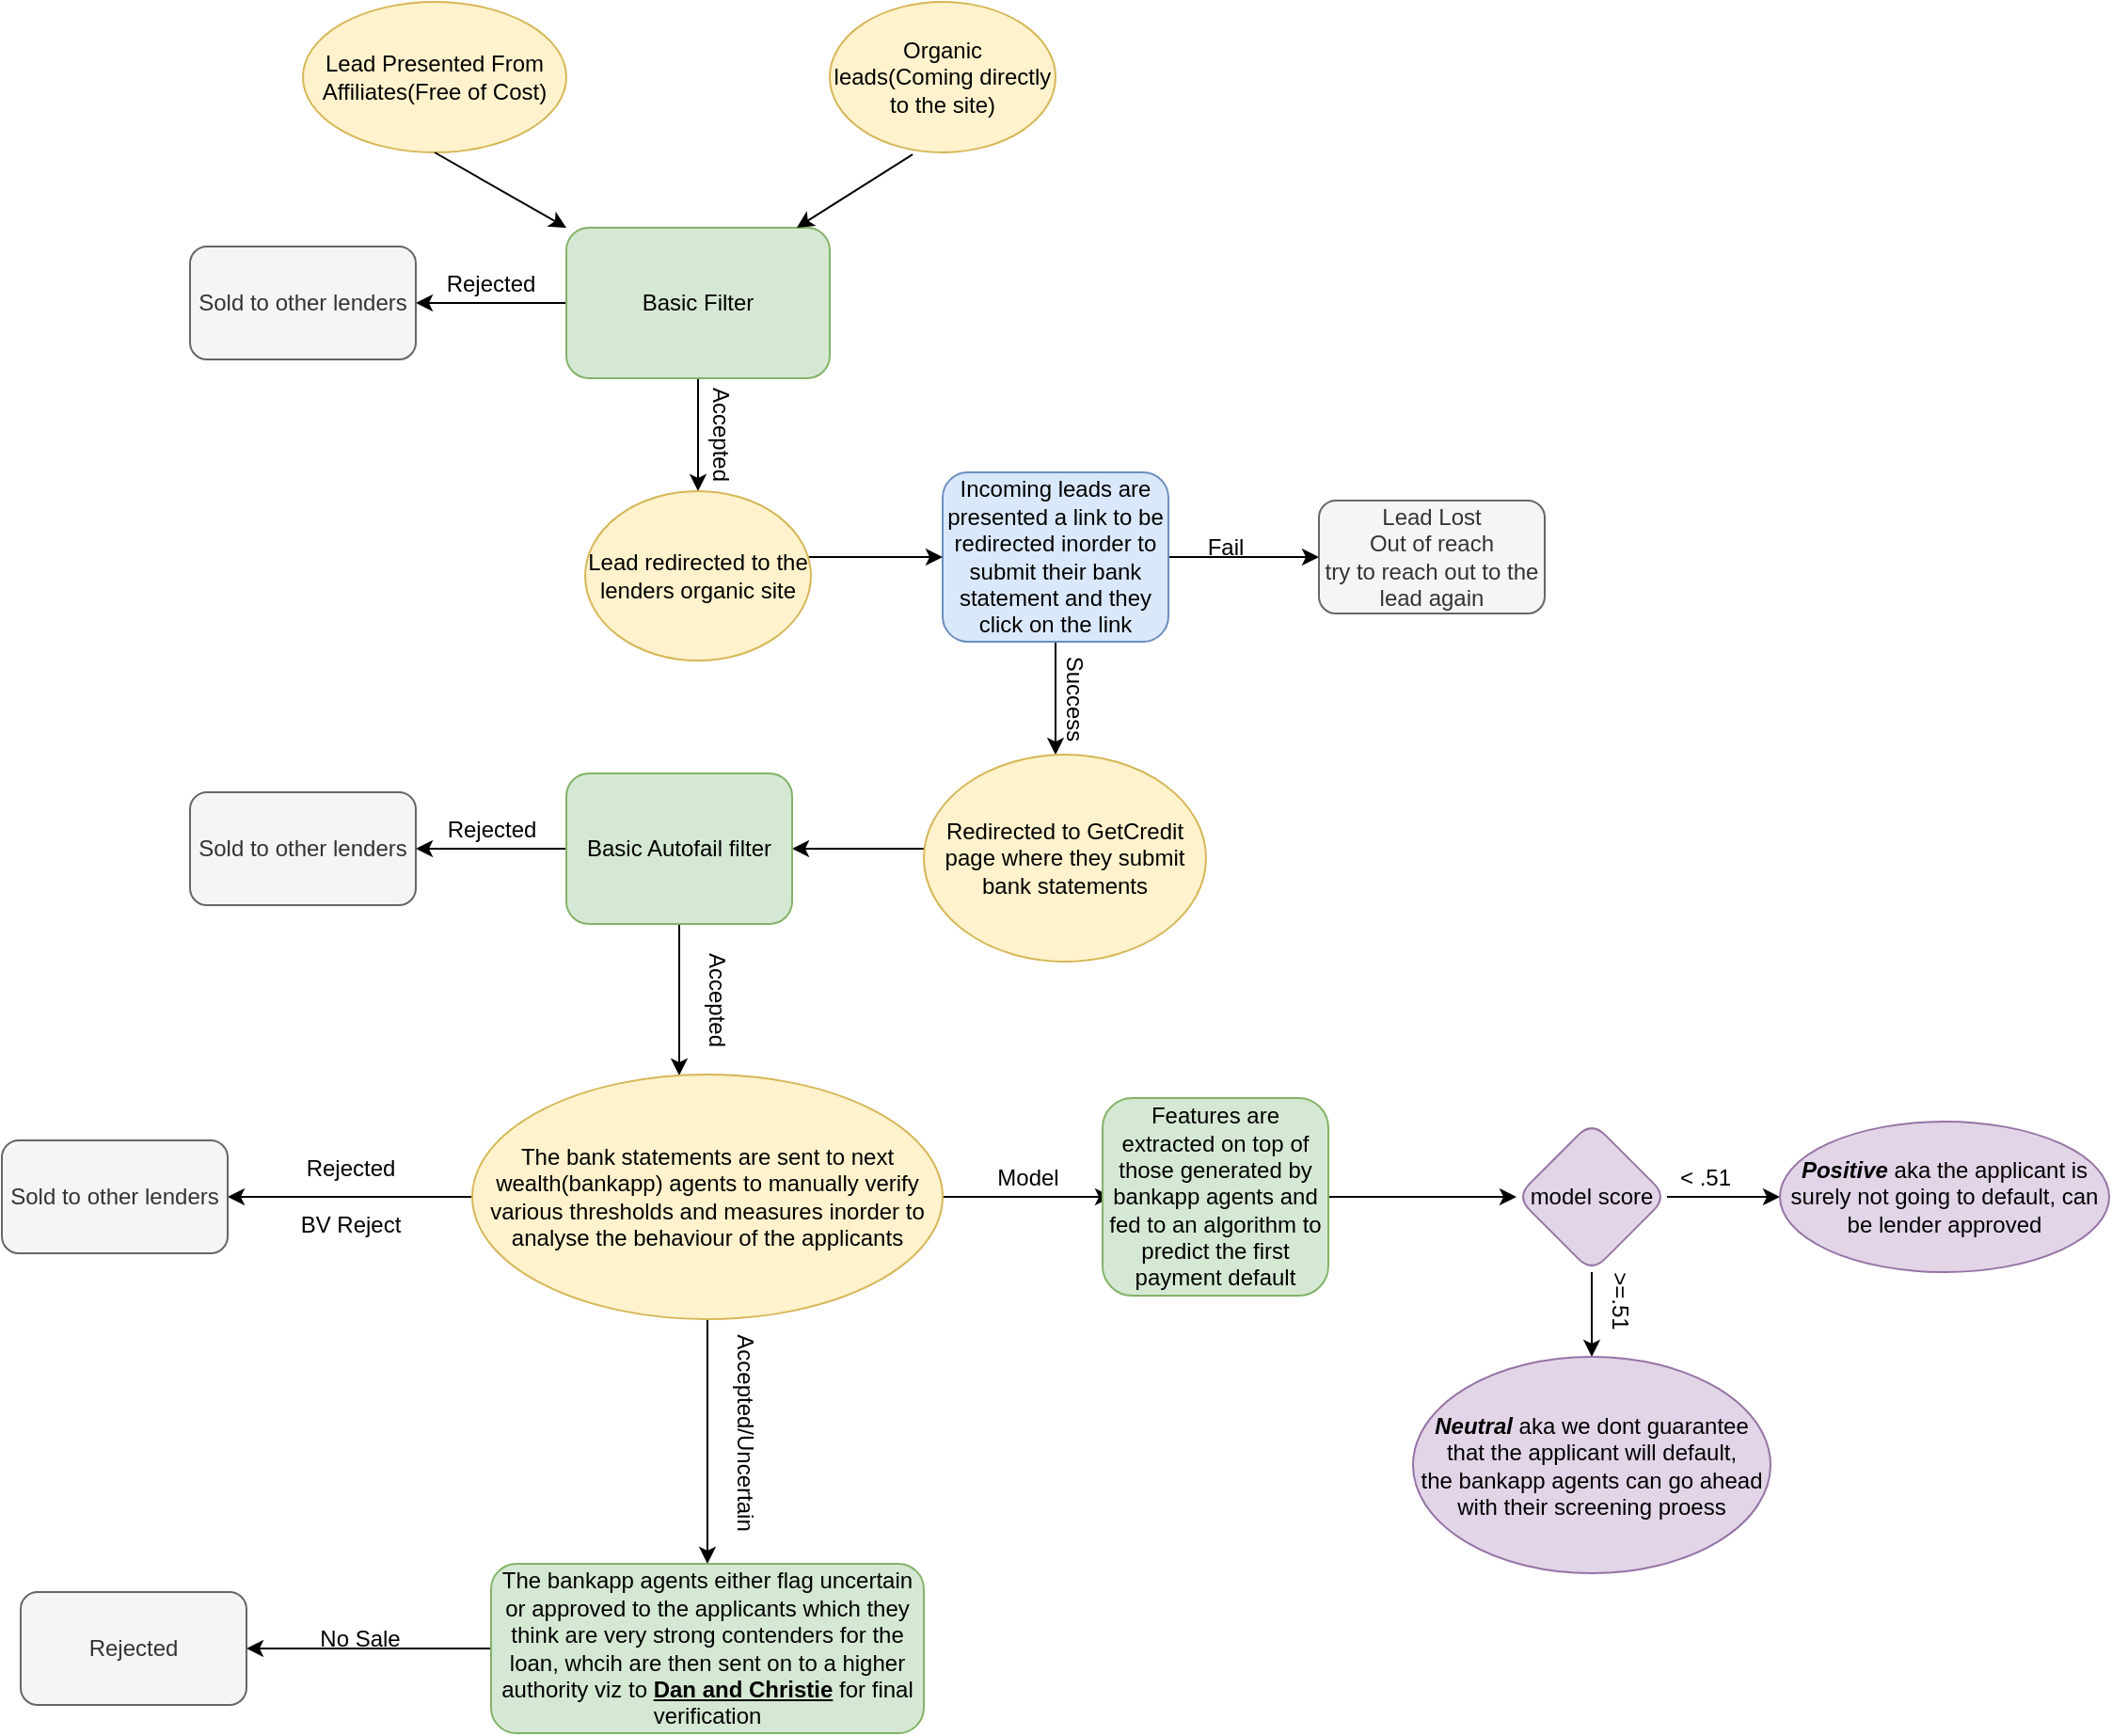 <mxfile version="13.6.4" type="github">
  <diagram id="G50hmUFvQF_Ascogoxo3" name="Page-1">
    <mxGraphModel dx="868" dy="499" grid="1" gridSize="10" guides="1" tooltips="1" connect="1" arrows="1" fold="1" page="1" pageScale="1" pageWidth="850" pageHeight="1100" math="0" shadow="0">
      <root>
        <mxCell id="0" />
        <mxCell id="1" parent="0" />
        <mxCell id="U-wd1HLYxVXASG_DGe6N-1" value="Lead Presented From Affiliates(Free of Cost)" style="ellipse;whiteSpace=wrap;html=1;fillColor=#fff2cc;strokeColor=#d6b656;" vertex="1" parent="1">
          <mxGeometry x="190" width="140" height="80" as="geometry" />
        </mxCell>
        <mxCell id="U-wd1HLYxVXASG_DGe6N-2" value="" style="endArrow=classic;html=1;exitX=0.5;exitY=1;exitDx=0;exitDy=0;" edge="1" parent="1" source="U-wd1HLYxVXASG_DGe6N-1" target="U-wd1HLYxVXASG_DGe6N-3">
          <mxGeometry width="50" height="50" relative="1" as="geometry">
            <mxPoint x="400" y="220" as="sourcePoint" />
            <mxPoint x="390" y="160" as="targetPoint" />
            <Array as="points" />
          </mxGeometry>
        </mxCell>
        <mxCell id="U-wd1HLYxVXASG_DGe6N-7" value="" style="edgeStyle=orthogonalEdgeStyle;rounded=0;orthogonalLoop=1;jettySize=auto;html=1;" edge="1" parent="1" source="U-wd1HLYxVXASG_DGe6N-3" target="U-wd1HLYxVXASG_DGe6N-6">
          <mxGeometry relative="1" as="geometry" />
        </mxCell>
        <mxCell id="U-wd1HLYxVXASG_DGe6N-10" value="" style="edgeStyle=orthogonalEdgeStyle;rounded=0;orthogonalLoop=1;jettySize=auto;html=1;" edge="1" parent="1" source="U-wd1HLYxVXASG_DGe6N-3">
          <mxGeometry relative="1" as="geometry">
            <mxPoint x="400" y="260" as="targetPoint" />
          </mxGeometry>
        </mxCell>
        <mxCell id="U-wd1HLYxVXASG_DGe6N-3" value="Basic Filter" style="rounded=1;whiteSpace=wrap;html=1;fillColor=#d5e8d4;strokeColor=#82b366;" vertex="1" parent="1">
          <mxGeometry x="330" y="120" width="140" height="80" as="geometry" />
        </mxCell>
        <mxCell id="U-wd1HLYxVXASG_DGe6N-4" value="Organic leads(Coming directly to the site)" style="ellipse;whiteSpace=wrap;html=1;fillColor=#fff2cc;strokeColor=#d6b656;" vertex="1" parent="1">
          <mxGeometry x="470" width="120" height="80" as="geometry" />
        </mxCell>
        <mxCell id="U-wd1HLYxVXASG_DGe6N-5" value="" style="endArrow=classic;html=1;exitX=0.367;exitY=1.013;exitDx=0;exitDy=0;exitPerimeter=0;entryX=0.875;entryY=0;entryDx=0;entryDy=0;entryPerimeter=0;" edge="1" parent="1" source="U-wd1HLYxVXASG_DGe6N-4" target="U-wd1HLYxVXASG_DGe6N-3">
          <mxGeometry width="50" height="50" relative="1" as="geometry">
            <mxPoint x="400" y="220" as="sourcePoint" />
            <mxPoint x="450" y="170" as="targetPoint" />
          </mxGeometry>
        </mxCell>
        <mxCell id="U-wd1HLYxVXASG_DGe6N-6" value="Sold to other lenders" style="whiteSpace=wrap;html=1;rounded=1;fillColor=#f5f5f5;strokeColor=#666666;fontColor=#333333;" vertex="1" parent="1">
          <mxGeometry x="130" y="130" width="120" height="60" as="geometry" />
        </mxCell>
        <mxCell id="U-wd1HLYxVXASG_DGe6N-8" value="Rejected" style="text;html=1;strokeColor=none;fillColor=none;align=center;verticalAlign=middle;whiteSpace=wrap;rounded=0;" vertex="1" parent="1">
          <mxGeometry x="270" y="140" width="40" height="20" as="geometry" />
        </mxCell>
        <mxCell id="U-wd1HLYxVXASG_DGe6N-11" value="&lt;div&gt;Accepted&lt;/div&gt;&lt;div&gt;&lt;br&gt;&lt;/div&gt;" style="text;html=1;strokeColor=none;fillColor=none;align=center;verticalAlign=middle;whiteSpace=wrap;rounded=0;rotation=90;" vertex="1" parent="1">
          <mxGeometry x="385" y="220" width="40" height="20" as="geometry" />
        </mxCell>
        <mxCell id="U-wd1HLYxVXASG_DGe6N-25" value="" style="edgeStyle=orthogonalEdgeStyle;rounded=0;orthogonalLoop=1;jettySize=auto;html=1;" edge="1" parent="1" source="U-wd1HLYxVXASG_DGe6N-12" target="U-wd1HLYxVXASG_DGe6N-15">
          <mxGeometry relative="1" as="geometry">
            <Array as="points">
              <mxPoint x="590" y="370" />
              <mxPoint x="590" y="370" />
            </Array>
          </mxGeometry>
        </mxCell>
        <mxCell id="U-wd1HLYxVXASG_DGe6N-36" value="" style="edgeStyle=orthogonalEdgeStyle;rounded=0;orthogonalLoop=1;jettySize=auto;html=1;" edge="1" parent="1" source="U-wd1HLYxVXASG_DGe6N-12" target="U-wd1HLYxVXASG_DGe6N-35">
          <mxGeometry relative="1" as="geometry" />
        </mxCell>
        <mxCell id="U-wd1HLYxVXASG_DGe6N-12" value="Incoming leads are presented a link to be redirected inorder to submit their bank statement and they click on the link" style="whiteSpace=wrap;html=1;rounded=1;fillColor=#dae8fc;strokeColor=#6c8ebf;" vertex="1" parent="1">
          <mxGeometry x="530" y="250" width="120" height="90" as="geometry" />
        </mxCell>
        <mxCell id="U-wd1HLYxVXASG_DGe6N-34" value="" style="edgeStyle=orthogonalEdgeStyle;rounded=0;orthogonalLoop=1;jettySize=auto;html=1;" edge="1" parent="1" source="U-wd1HLYxVXASG_DGe6N-14" target="U-wd1HLYxVXASG_DGe6N-12">
          <mxGeometry relative="1" as="geometry">
            <Array as="points">
              <mxPoint x="480" y="295" />
              <mxPoint x="480" y="295" />
            </Array>
          </mxGeometry>
        </mxCell>
        <mxCell id="U-wd1HLYxVXASG_DGe6N-14" value="Lead redirected to the lenders organic site" style="ellipse;whiteSpace=wrap;html=1;fillColor=#fff2cc;strokeColor=#d6b656;" vertex="1" parent="1">
          <mxGeometry x="340" y="260" width="120" height="90" as="geometry" />
        </mxCell>
        <mxCell id="U-wd1HLYxVXASG_DGe6N-18" value="" style="edgeStyle=orthogonalEdgeStyle;rounded=0;orthogonalLoop=1;jettySize=auto;html=1;" edge="1" parent="1" source="U-wd1HLYxVXASG_DGe6N-15" target="U-wd1HLYxVXASG_DGe6N-17">
          <mxGeometry relative="1" as="geometry">
            <Array as="points">
              <mxPoint x="490" y="450" />
              <mxPoint x="490" y="450" />
            </Array>
          </mxGeometry>
        </mxCell>
        <mxCell id="U-wd1HLYxVXASG_DGe6N-15" value="Redirected to GetCredit page where they submit bank statements" style="ellipse;whiteSpace=wrap;html=1;rounded=1;strokeColor=#d6b656;fillColor=#fff2cc;" vertex="1" parent="1">
          <mxGeometry x="520" y="400" width="150" height="110" as="geometry" />
        </mxCell>
        <mxCell id="U-wd1HLYxVXASG_DGe6N-26" value="" style="edgeStyle=orthogonalEdgeStyle;rounded=0;orthogonalLoop=1;jettySize=auto;html=1;" edge="1" parent="1" source="U-wd1HLYxVXASG_DGe6N-17" target="U-wd1HLYxVXASG_DGe6N-23">
          <mxGeometry relative="1" as="geometry" />
        </mxCell>
        <mxCell id="U-wd1HLYxVXASG_DGe6N-38" value="" style="edgeStyle=orthogonalEdgeStyle;rounded=0;orthogonalLoop=1;jettySize=auto;html=1;" edge="1" parent="1" source="U-wd1HLYxVXASG_DGe6N-17" target="U-wd1HLYxVXASG_DGe6N-19">
          <mxGeometry relative="1" as="geometry">
            <Array as="points">
              <mxPoint x="390" y="540" />
              <mxPoint x="390" y="540" />
            </Array>
          </mxGeometry>
        </mxCell>
        <mxCell id="U-wd1HLYxVXASG_DGe6N-17" value="Basic Autofail filter" style="whiteSpace=wrap;html=1;rounded=1;strokeColor=#82b366;fillColor=#d5e8d4;" vertex="1" parent="1">
          <mxGeometry x="330" y="410" width="120" height="80" as="geometry" />
        </mxCell>
        <mxCell id="U-wd1HLYxVXASG_DGe6N-41" value="" style="edgeStyle=orthogonalEdgeStyle;rounded=0;orthogonalLoop=1;jettySize=auto;html=1;" edge="1" parent="1" source="U-wd1HLYxVXASG_DGe6N-19" target="U-wd1HLYxVXASG_DGe6N-40">
          <mxGeometry relative="1" as="geometry" />
        </mxCell>
        <mxCell id="U-wd1HLYxVXASG_DGe6N-51" value="" style="edgeStyle=orthogonalEdgeStyle;rounded=0;orthogonalLoop=1;jettySize=auto;html=1;" edge="1" parent="1" source="U-wd1HLYxVXASG_DGe6N-19">
          <mxGeometry relative="1" as="geometry">
            <mxPoint x="620" y="635" as="targetPoint" />
          </mxGeometry>
        </mxCell>
        <mxCell id="U-wd1HLYxVXASG_DGe6N-66" value="" style="edgeStyle=orthogonalEdgeStyle;rounded=0;orthogonalLoop=1;jettySize=auto;html=1;" edge="1" parent="1" source="U-wd1HLYxVXASG_DGe6N-19" target="U-wd1HLYxVXASG_DGe6N-65">
          <mxGeometry relative="1" as="geometry" />
        </mxCell>
        <mxCell id="U-wd1HLYxVXASG_DGe6N-19" value="The bank statements are sent to next wealth(bankapp) agents to manually verify various thresholds and measures inorder to analyse the behaviour of the applicants" style="ellipse;whiteSpace=wrap;html=1;rounded=1;strokeColor=#d6b656;fillColor=#fff2cc;" vertex="1" parent="1">
          <mxGeometry x="280" y="570" width="250" height="130" as="geometry" />
        </mxCell>
        <mxCell id="U-wd1HLYxVXASG_DGe6N-23" value="Sold to other lenders" style="rounded=1;whiteSpace=wrap;html=1;fillColor=#f5f5f5;strokeColor=#666666;fontColor=#333333;" vertex="1" parent="1">
          <mxGeometry x="130" y="420" width="120" height="60" as="geometry" />
        </mxCell>
        <mxCell id="U-wd1HLYxVXASG_DGe6N-28" value="Rejected" style="text;html=1;align=center;verticalAlign=middle;resizable=0;points=[];autosize=1;" vertex="1" parent="1">
          <mxGeometry x="260" y="430" width="60" height="20" as="geometry" />
        </mxCell>
        <mxCell id="U-wd1HLYxVXASG_DGe6N-31" value="Success" style="text;html=1;align=center;verticalAlign=middle;resizable=0;points=[];autosize=1;rotation=90;" vertex="1" parent="1">
          <mxGeometry x="570" y="360" width="60" height="20" as="geometry" />
        </mxCell>
        <mxCell id="U-wd1HLYxVXASG_DGe6N-35" value="&lt;div&gt;Lead Lost&lt;/div&gt;&lt;div&gt;Out of reach&lt;/div&gt;&lt;div&gt;try to reach out to the lead again&lt;br&gt;&lt;/div&gt;" style="whiteSpace=wrap;html=1;rounded=1;strokeColor=#666666;fillColor=#f5f5f5;fontColor=#333333;" vertex="1" parent="1">
          <mxGeometry x="730" y="265" width="120" height="60" as="geometry" />
        </mxCell>
        <mxCell id="U-wd1HLYxVXASG_DGe6N-37" value="Fail" style="text;html=1;align=center;verticalAlign=middle;resizable=0;points=[];autosize=1;" vertex="1" parent="1">
          <mxGeometry x="660" y="280" width="40" height="20" as="geometry" />
        </mxCell>
        <mxCell id="U-wd1HLYxVXASG_DGe6N-39" value="Accepted" style="text;html=1;align=center;verticalAlign=middle;resizable=0;points=[];autosize=1;rotation=90;" vertex="1" parent="1">
          <mxGeometry x="375" y="520" width="70" height="20" as="geometry" />
        </mxCell>
        <mxCell id="U-wd1HLYxVXASG_DGe6N-40" value="Sold to other lenders" style="whiteSpace=wrap;html=1;rounded=1;strokeColor=#666666;fillColor=#f5f5f5;fontColor=#333333;" vertex="1" parent="1">
          <mxGeometry x="30" y="605" width="120" height="60" as="geometry" />
        </mxCell>
        <mxCell id="U-wd1HLYxVXASG_DGe6N-42" value="Rejected" style="text;html=1;align=center;verticalAlign=middle;resizable=0;points=[];autosize=1;" vertex="1" parent="1">
          <mxGeometry x="185" y="610" width="60" height="20" as="geometry" />
        </mxCell>
        <mxCell id="U-wd1HLYxVXASG_DGe6N-45" value="BV Reject" style="text;html=1;align=center;verticalAlign=middle;resizable=0;points=[];autosize=1;" vertex="1" parent="1">
          <mxGeometry x="180" y="640" width="70" height="20" as="geometry" />
        </mxCell>
        <mxCell id="U-wd1HLYxVXASG_DGe6N-58" value="" style="edgeStyle=orthogonalEdgeStyle;rounded=0;orthogonalLoop=1;jettySize=auto;html=1;" edge="1" parent="1" source="U-wd1HLYxVXASG_DGe6N-46" target="U-wd1HLYxVXASG_DGe6N-57">
          <mxGeometry relative="1" as="geometry" />
        </mxCell>
        <mxCell id="U-wd1HLYxVXASG_DGe6N-46" value="Features are extracted on top of those generated by bankapp agents and fed to an algorithm to predict the first payment default" style="whiteSpace=wrap;html=1;rounded=1;strokeColor=#82b366;fillColor=#d5e8d4;" vertex="1" parent="1">
          <mxGeometry x="615" y="582.5" width="120" height="105" as="geometry" />
        </mxCell>
        <mxCell id="U-wd1HLYxVXASG_DGe6N-53" value="Model" style="text;html=1;align=center;verticalAlign=middle;resizable=0;points=[];autosize=1;" vertex="1" parent="1">
          <mxGeometry x="550" y="615" width="50" height="20" as="geometry" />
        </mxCell>
        <mxCell id="U-wd1HLYxVXASG_DGe6N-60" value="" style="edgeStyle=orthogonalEdgeStyle;rounded=0;orthogonalLoop=1;jettySize=auto;html=1;" edge="1" parent="1" source="U-wd1HLYxVXASG_DGe6N-57" target="U-wd1HLYxVXASG_DGe6N-59">
          <mxGeometry relative="1" as="geometry">
            <Array as="points">
              <mxPoint x="875" y="710" />
              <mxPoint x="875" y="710" />
            </Array>
          </mxGeometry>
        </mxCell>
        <mxCell id="U-wd1HLYxVXASG_DGe6N-63" value="" style="edgeStyle=orthogonalEdgeStyle;rounded=0;orthogonalLoop=1;jettySize=auto;html=1;" edge="1" parent="1" source="U-wd1HLYxVXASG_DGe6N-57" target="U-wd1HLYxVXASG_DGe6N-62">
          <mxGeometry relative="1" as="geometry" />
        </mxCell>
        <mxCell id="U-wd1HLYxVXASG_DGe6N-57" value="model score" style="rhombus;whiteSpace=wrap;html=1;rounded=1;strokeColor=#9673a6;fillColor=#e1d5e7;" vertex="1" parent="1">
          <mxGeometry x="835" y="595" width="80" height="80" as="geometry" />
        </mxCell>
        <mxCell id="U-wd1HLYxVXASG_DGe6N-59" value="&lt;div&gt;&lt;i&gt;&lt;b&gt;Neutral&lt;/b&gt;&lt;/i&gt; aka we dont guarantee that the applicant will default,&lt;/div&gt;&lt;div&gt;the bankapp agents can go ahead with their screening proess&lt;br&gt; &lt;/div&gt;" style="ellipse;whiteSpace=wrap;html=1;rounded=1;strokeColor=#9673a6;fillColor=#e1d5e7;" vertex="1" parent="1">
          <mxGeometry x="780" y="720" width="190" height="115" as="geometry" />
        </mxCell>
        <mxCell id="U-wd1HLYxVXASG_DGe6N-61" value="&amp;gt;=.51" style="text;html=1;align=center;verticalAlign=middle;resizable=0;points=[];autosize=1;rotation=90;" vertex="1" parent="1">
          <mxGeometry x="865" y="680" width="50" height="20" as="geometry" />
        </mxCell>
        <mxCell id="U-wd1HLYxVXASG_DGe6N-62" value="&lt;i&gt;&lt;b&gt;Positive&lt;/b&gt;&lt;/i&gt; aka the applicant is surely not going to default, can be lender approved" style="ellipse;whiteSpace=wrap;html=1;rounded=1;strokeColor=#9673a6;fillColor=#e1d5e7;" vertex="1" parent="1">
          <mxGeometry x="975" y="595" width="175" height="80" as="geometry" />
        </mxCell>
        <mxCell id="U-wd1HLYxVXASG_DGe6N-64" value="&amp;lt; .51 " style="text;html=1;align=center;verticalAlign=middle;resizable=0;points=[];autosize=1;" vertex="1" parent="1">
          <mxGeometry x="915" y="615" width="40" height="20" as="geometry" />
        </mxCell>
        <mxCell id="U-wd1HLYxVXASG_DGe6N-69" value="" style="edgeStyle=orthogonalEdgeStyle;rounded=0;orthogonalLoop=1;jettySize=auto;html=1;" edge="1" parent="1" source="U-wd1HLYxVXASG_DGe6N-65" target="U-wd1HLYxVXASG_DGe6N-68">
          <mxGeometry relative="1" as="geometry" />
        </mxCell>
        <mxCell id="U-wd1HLYxVXASG_DGe6N-65" value="The bankapp agents either flag uncertain or approved to the applicants which they think are very strong contenders for the loan, whcih are then sent on to a higher authority viz to &lt;u&gt;&lt;b&gt;Dan and Christie&lt;/b&gt;&lt;/u&gt; for final verification" style="whiteSpace=wrap;html=1;rounded=1;strokeColor=#82b366;fillColor=#d5e8d4;" vertex="1" parent="1">
          <mxGeometry x="290" y="830" width="230" height="90" as="geometry" />
        </mxCell>
        <mxCell id="U-wd1HLYxVXASG_DGe6N-67" value="Accepted/Uncertain" style="text;html=1;align=center;verticalAlign=middle;resizable=0;points=[];autosize=1;rotation=90;" vertex="1" parent="1">
          <mxGeometry x="365" y="750" width="120" height="20" as="geometry" />
        </mxCell>
        <mxCell id="U-wd1HLYxVXASG_DGe6N-68" value="Rejected" style="whiteSpace=wrap;html=1;rounded=1;strokeColor=#666666;fillColor=#f5f5f5;fontColor=#333333;" vertex="1" parent="1">
          <mxGeometry x="40" y="845" width="120" height="60" as="geometry" />
        </mxCell>
        <mxCell id="U-wd1HLYxVXASG_DGe6N-70" value="No Sale" style="text;html=1;align=center;verticalAlign=middle;resizable=0;points=[];autosize=1;" vertex="1" parent="1">
          <mxGeometry x="190" y="860" width="60" height="20" as="geometry" />
        </mxCell>
      </root>
    </mxGraphModel>
  </diagram>
</mxfile>
